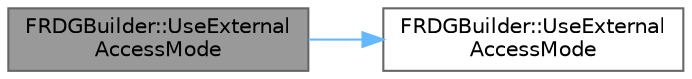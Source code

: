 digraph "FRDGBuilder::UseExternalAccessMode"
{
 // INTERACTIVE_SVG=YES
 // LATEX_PDF_SIZE
  bgcolor="transparent";
  edge [fontname=Helvetica,fontsize=10,labelfontname=Helvetica,labelfontsize=10];
  node [fontname=Helvetica,fontsize=10,shape=box,height=0.2,width=0.4];
  rankdir="LR";
  Node1 [id="Node000001",label="FRDGBuilder::UseExternal\lAccessMode",height=0.2,width=0.4,color="gray40", fillcolor="grey60", style="filled", fontcolor="black",tooltip=" "];
  Node1 -> Node2 [id="edge1_Node000001_Node000002",color="steelblue1",style="solid",tooltip=" "];
  Node2 [id="Node000002",label="FRDGBuilder::UseExternal\lAccessMode",height=0.2,width=0.4,color="grey40", fillcolor="white", style="filled",URL="$d5/dac/classFRDGBuilder.html#a84720d7041f73d2ad9dc6c4737d6dd33",tooltip="Configures the resource for external access for all subsequent passes, or until UseInternalAccessMode..."];
}
